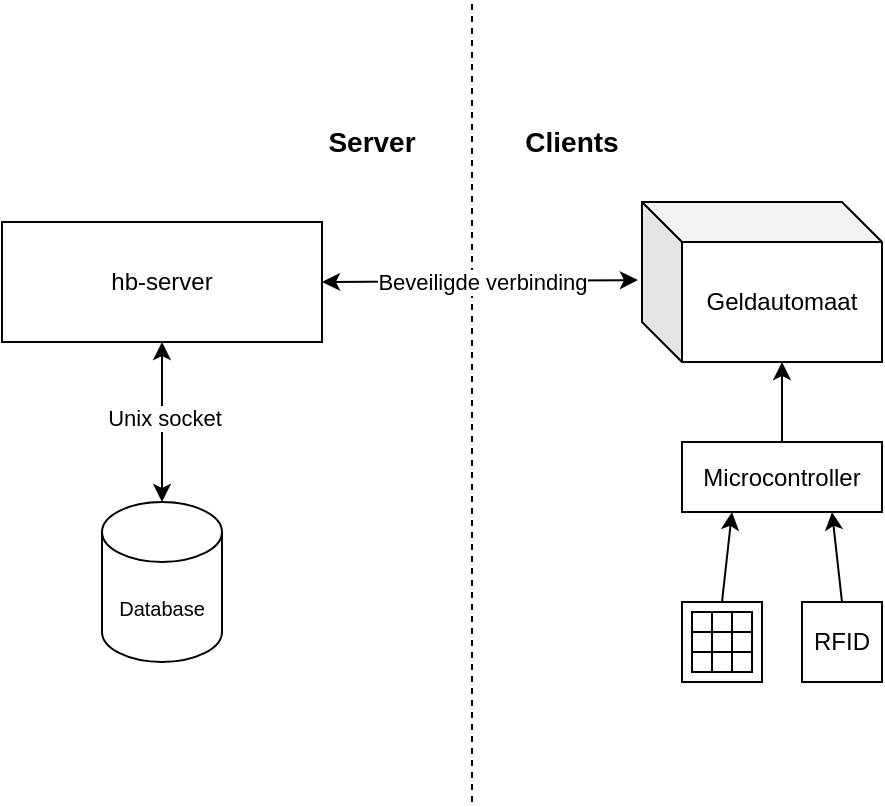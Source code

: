<mxfile version="14.4.3" type="device"><diagram id="x1tERaECXUkkxYX-azyM" name="Page-1"><mxGraphModel dx="1305" dy="770" grid="1" gridSize="10" guides="1" tooltips="1" connect="1" arrows="1" fold="1" page="1" pageScale="1" pageWidth="850" pageHeight="1100" math="0" shadow="0"><root><mxCell id="0"/><mxCell id="1" parent="0"/><mxCell id="hxUAr-V1DkYfBa01bkSC-1" value="hb-server" style="rounded=0;whiteSpace=wrap;html=1;" vertex="1" parent="1"><mxGeometry x="205" y="110" width="160" height="60" as="geometry"/></mxCell><mxCell id="hxUAr-V1DkYfBa01bkSC-2" value="&lt;font style=&quot;font-size: 10px&quot;&gt;Database&lt;/font&gt;" style="shape=cylinder3;whiteSpace=wrap;html=1;boundedLbl=1;backgroundOutline=1;size=15;" vertex="1" parent="1"><mxGeometry x="255" y="250" width="60" height="80" as="geometry"/></mxCell><mxCell id="hxUAr-V1DkYfBa01bkSC-5" value="" style="endArrow=none;dashed=1;html=1;" edge="1" parent="1"><mxGeometry width="50" height="50" relative="1" as="geometry"><mxPoint x="440" y="400" as="sourcePoint"/><mxPoint x="440" as="targetPoint"/></mxGeometry></mxCell><mxCell id="hxUAr-V1DkYfBa01bkSC-6" value="" style="endArrow=classic;startArrow=classic;html=1;exitX=0.5;exitY=1;exitDx=0;exitDy=0;entryX=0.5;entryY=0;entryDx=0;entryDy=0;entryPerimeter=0;" edge="1" parent="1" source="hxUAr-V1DkYfBa01bkSC-1" target="hxUAr-V1DkYfBa01bkSC-2"><mxGeometry width="50" height="50" relative="1" as="geometry"><mxPoint x="325" y="190" as="sourcePoint"/><mxPoint x="345" y="210" as="targetPoint"/></mxGeometry></mxCell><mxCell id="hxUAr-V1DkYfBa01bkSC-14" value="Unix socket" style="edgeLabel;html=1;align=center;verticalAlign=middle;resizable=0;points=[];" vertex="1" connectable="0" parent="hxUAr-V1DkYfBa01bkSC-6"><mxGeometry x="-0.057" y="1" relative="1" as="geometry"><mxPoint as="offset"/></mxGeometry></mxCell><mxCell id="hxUAr-V1DkYfBa01bkSC-7" value="" style="endArrow=classic;startArrow=classic;html=1;exitX=1;exitY=0.5;exitDx=0;exitDy=0;entryX=-0.017;entryY=0.488;entryDx=0;entryDy=0;entryPerimeter=0;" edge="1" parent="1" source="hxUAr-V1DkYfBa01bkSC-1" target="hxUAr-V1DkYfBa01bkSC-8"><mxGeometry width="50" height="50" relative="1" as="geometry"><mxPoint x="635" y="170" as="sourcePoint"/><mxPoint x="515" y="140" as="targetPoint"/></mxGeometry></mxCell><mxCell id="hxUAr-V1DkYfBa01bkSC-13" value="Beveiligde verbinding" style="edgeLabel;html=1;align=center;verticalAlign=middle;resizable=0;points=[];" vertex="1" connectable="0" parent="hxUAr-V1DkYfBa01bkSC-7"><mxGeometry x="-0.228" relative="1" as="geometry"><mxPoint x="19" y="0.37" as="offset"/></mxGeometry></mxCell><mxCell id="hxUAr-V1DkYfBa01bkSC-8" value="Geldautomaat" style="shape=cube;whiteSpace=wrap;html=1;boundedLbl=1;backgroundOutline=1;darkOpacity=0.05;darkOpacity2=0.1;" vertex="1" parent="1"><mxGeometry x="525" y="100" width="120" height="80" as="geometry"/></mxCell><mxCell id="hxUAr-V1DkYfBa01bkSC-11" value="&lt;b&gt;&lt;font style=&quot;font-size: 14px&quot;&gt;Server&lt;/font&gt;&lt;/b&gt;" style="text;html=1;strokeColor=none;fillColor=none;align=center;verticalAlign=middle;whiteSpace=wrap;rounded=0;" vertex="1" parent="1"><mxGeometry x="350" y="50" width="80" height="40" as="geometry"/></mxCell><mxCell id="hxUAr-V1DkYfBa01bkSC-12" value="&lt;b&gt;&lt;font style=&quot;font-size: 14px&quot;&gt;Clients&lt;/font&gt;&lt;/b&gt;" style="text;html=1;strokeColor=none;fillColor=none;align=center;verticalAlign=middle;whiteSpace=wrap;rounded=0;" vertex="1" parent="1"><mxGeometry x="450" y="50" width="80" height="40" as="geometry"/></mxCell><mxCell id="hxUAr-V1DkYfBa01bkSC-15" value="" style="rounded=0;whiteSpace=wrap;html=1;" vertex="1" parent="1"><mxGeometry x="545" y="300" width="40" height="40" as="geometry"/></mxCell><mxCell id="hxUAr-V1DkYfBa01bkSC-16" value="" style="rounded=0;whiteSpace=wrap;html=1;" vertex="1" parent="1"><mxGeometry x="550" y="305" width="10" height="10" as="geometry"/></mxCell><mxCell id="hxUAr-V1DkYfBa01bkSC-17" value="" style="rounded=0;whiteSpace=wrap;html=1;" vertex="1" parent="1"><mxGeometry x="560" y="305" width="10" height="10" as="geometry"/></mxCell><mxCell id="hxUAr-V1DkYfBa01bkSC-18" value="" style="rounded=0;whiteSpace=wrap;html=1;" vertex="1" parent="1"><mxGeometry x="550" y="315" width="10" height="10" as="geometry"/></mxCell><mxCell id="hxUAr-V1DkYfBa01bkSC-19" value="" style="rounded=0;whiteSpace=wrap;html=1;" vertex="1" parent="1"><mxGeometry x="560" y="315" width="10" height="10" as="geometry"/></mxCell><mxCell id="hxUAr-V1DkYfBa01bkSC-20" value="" style="rounded=0;whiteSpace=wrap;html=1;" vertex="1" parent="1"><mxGeometry x="550" y="325" width="10" height="10" as="geometry"/></mxCell><mxCell id="hxUAr-V1DkYfBa01bkSC-21" value="" style="rounded=0;whiteSpace=wrap;html=1;" vertex="1" parent="1"><mxGeometry x="570" y="305" width="10" height="10" as="geometry"/></mxCell><mxCell id="hxUAr-V1DkYfBa01bkSC-22" value="" style="rounded=0;whiteSpace=wrap;html=1;" vertex="1" parent="1"><mxGeometry x="570" y="315" width="10" height="10" as="geometry"/></mxCell><mxCell id="hxUAr-V1DkYfBa01bkSC-23" value="" style="rounded=0;whiteSpace=wrap;html=1;" vertex="1" parent="1"><mxGeometry x="570" y="325" width="10" height="10" as="geometry"/></mxCell><mxCell id="hxUAr-V1DkYfBa01bkSC-24" value="" style="rounded=0;whiteSpace=wrap;html=1;" vertex="1" parent="1"><mxGeometry x="560" y="325" width="10" height="10" as="geometry"/></mxCell><mxCell id="hxUAr-V1DkYfBa01bkSC-25" value="Microcontroller" style="rounded=0;whiteSpace=wrap;html=1;" vertex="1" parent="1"><mxGeometry x="545" y="220" width="100" height="35" as="geometry"/></mxCell><mxCell id="hxUAr-V1DkYfBa01bkSC-27" value="" style="endArrow=classic;html=1;exitX=0.5;exitY=0;exitDx=0;exitDy=0;entryX=0;entryY=0;entryDx=70;entryDy=80;entryPerimeter=0;" edge="1" parent="1" source="hxUAr-V1DkYfBa01bkSC-25" target="hxUAr-V1DkYfBa01bkSC-8"><mxGeometry width="50" height="50" relative="1" as="geometry"><mxPoint x="685" y="250" as="sourcePoint"/><mxPoint x="735" y="200" as="targetPoint"/></mxGeometry></mxCell><mxCell id="hxUAr-V1DkYfBa01bkSC-28" value="" style="endArrow=classic;html=1;exitX=0.5;exitY=0;exitDx=0;exitDy=0;entryX=0.25;entryY=1;entryDx=0;entryDy=0;" edge="1" parent="1" source="hxUAr-V1DkYfBa01bkSC-15" target="hxUAr-V1DkYfBa01bkSC-25"><mxGeometry width="50" height="50" relative="1" as="geometry"><mxPoint x="695" y="320" as="sourcePoint"/><mxPoint x="745" y="270" as="targetPoint"/></mxGeometry></mxCell><mxCell id="hxUAr-V1DkYfBa01bkSC-29" value="RFID" style="rounded=0;whiteSpace=wrap;html=1;" vertex="1" parent="1"><mxGeometry x="605" y="300" width="40" height="40" as="geometry"/></mxCell><mxCell id="hxUAr-V1DkYfBa01bkSC-30" value="" style="endArrow=classic;html=1;exitX=0.5;exitY=0;exitDx=0;exitDy=0;entryX=0.75;entryY=1;entryDx=0;entryDy=0;" edge="1" parent="1" source="hxUAr-V1DkYfBa01bkSC-29" target="hxUAr-V1DkYfBa01bkSC-25"><mxGeometry width="50" height="50" relative="1" as="geometry"><mxPoint x="675" y="320" as="sourcePoint"/><mxPoint x="725" y="270" as="targetPoint"/></mxGeometry></mxCell></root></mxGraphModel></diagram></mxfile>